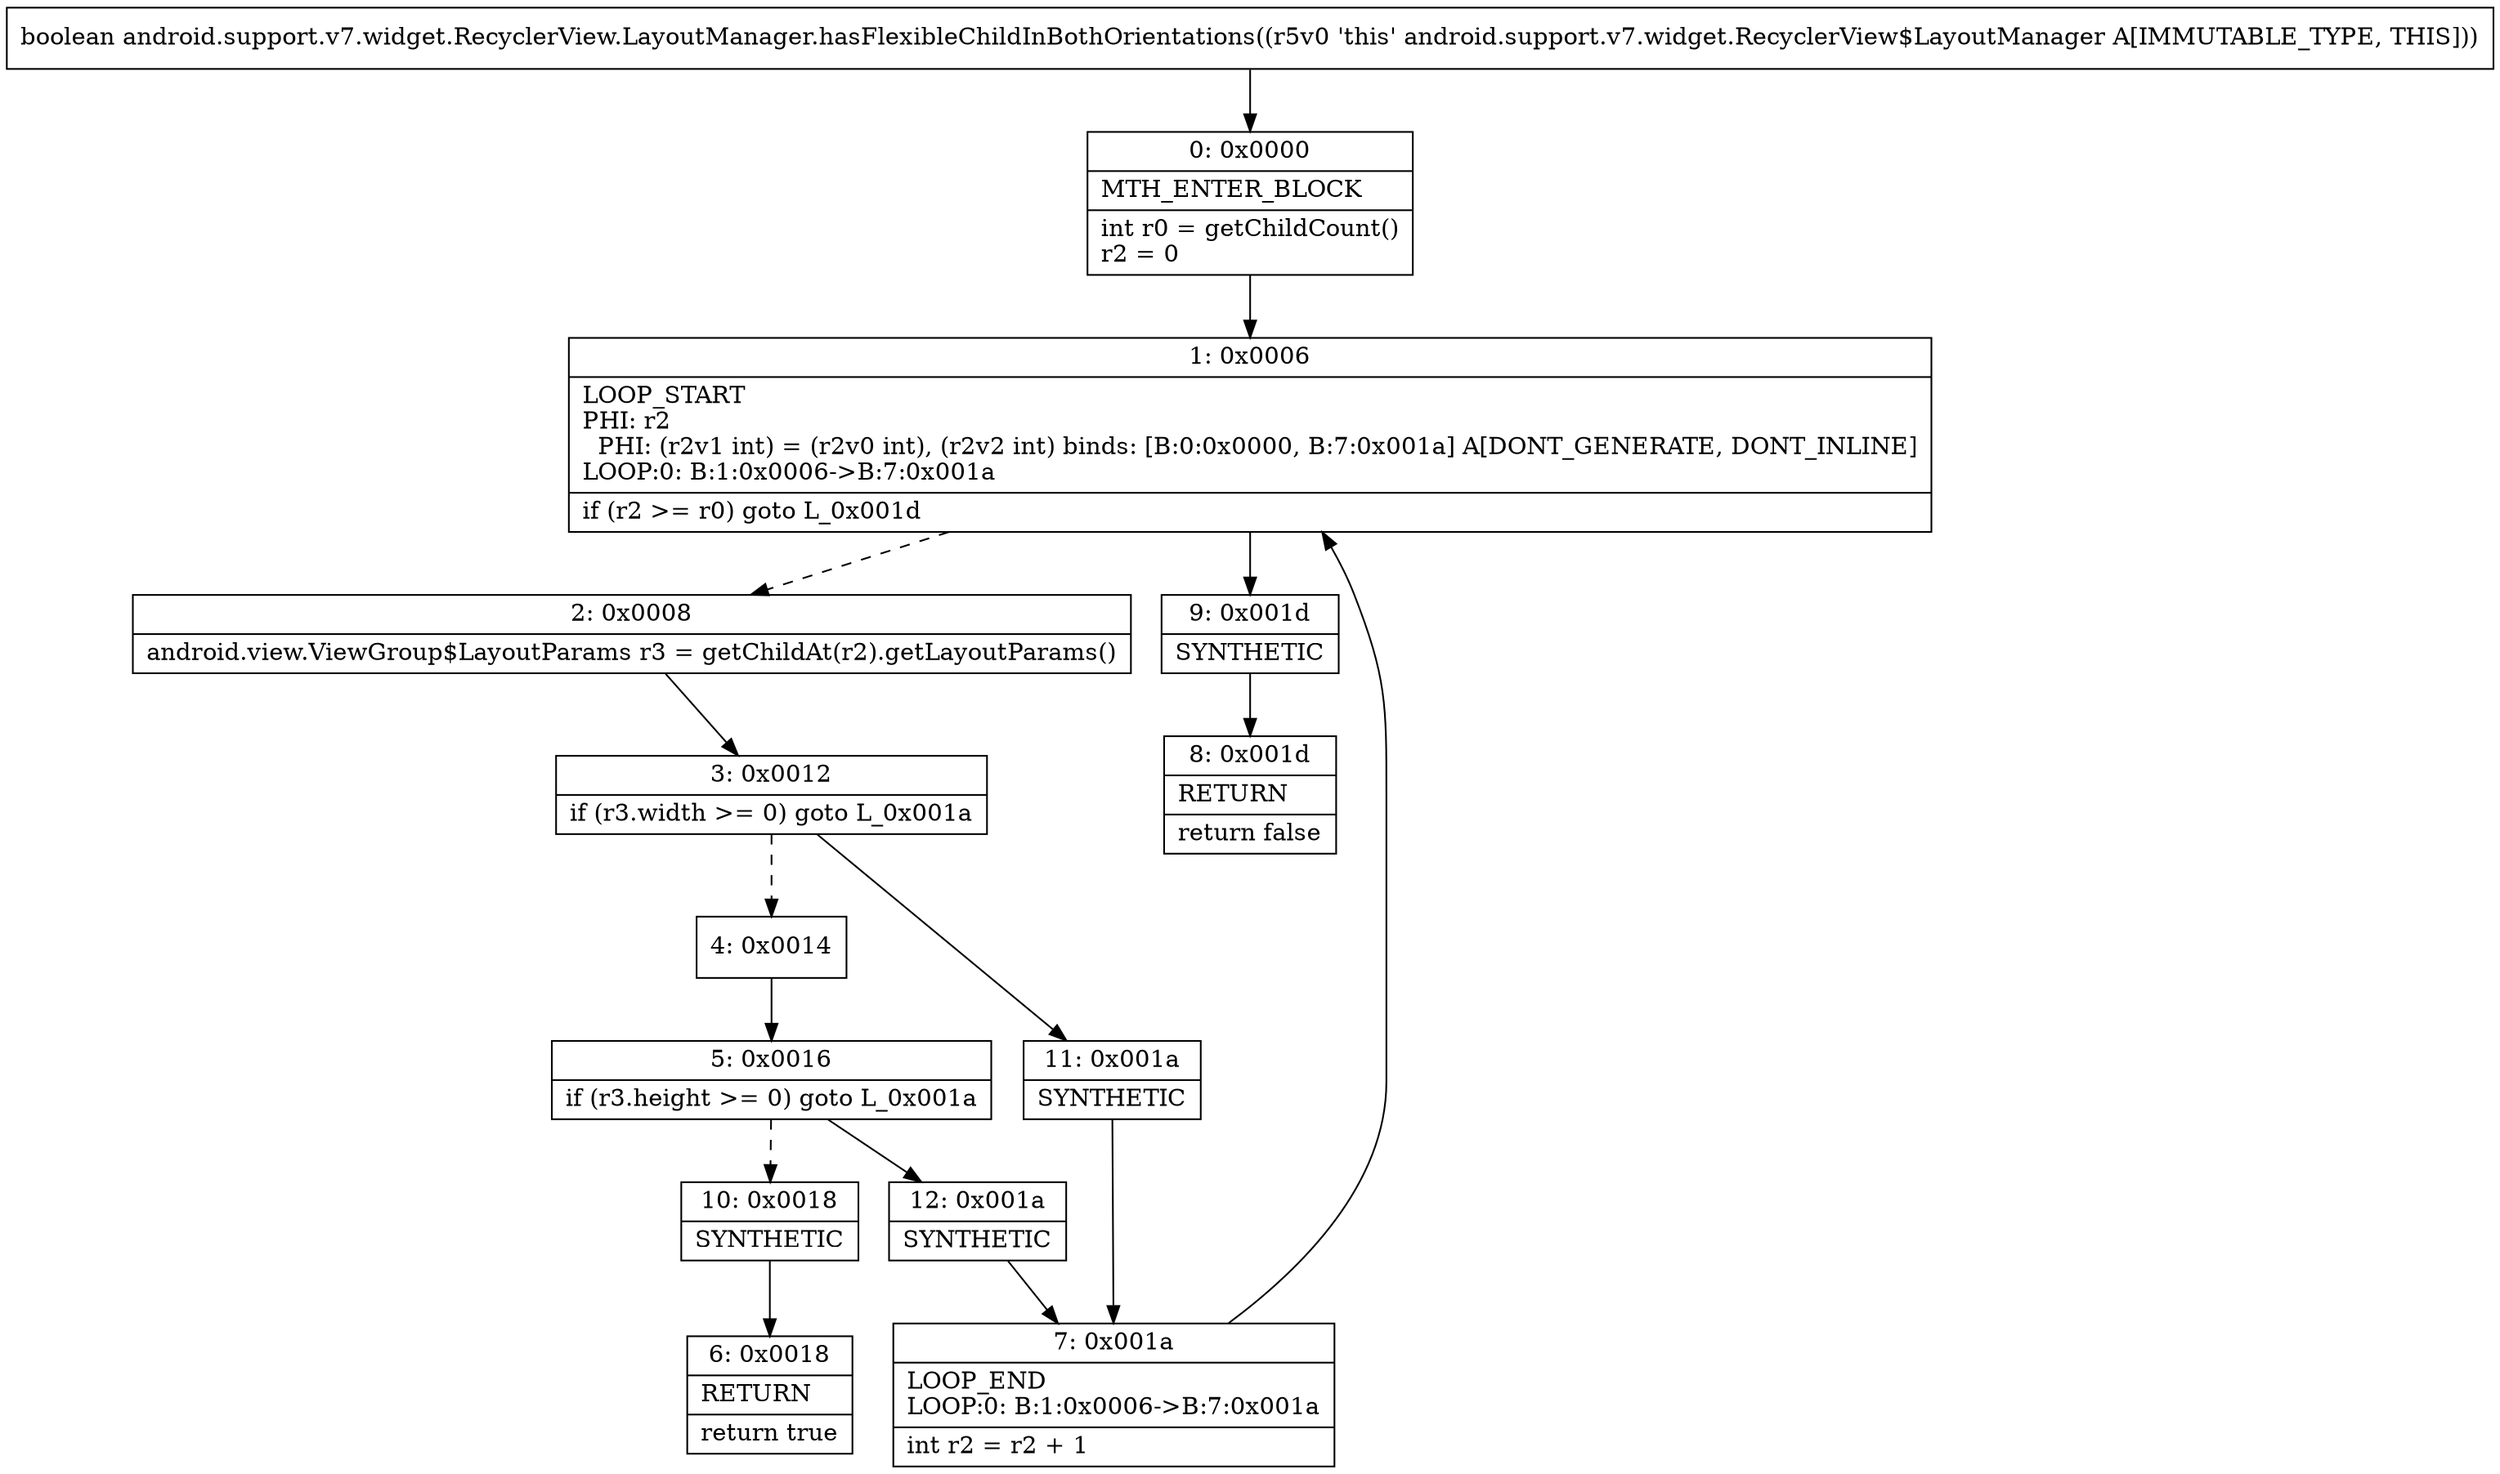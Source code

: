 digraph "CFG forandroid.support.v7.widget.RecyclerView.LayoutManager.hasFlexibleChildInBothOrientations()Z" {
Node_0 [shape=record,label="{0\:\ 0x0000|MTH_ENTER_BLOCK\l|int r0 = getChildCount()\lr2 = 0\l}"];
Node_1 [shape=record,label="{1\:\ 0x0006|LOOP_START\lPHI: r2 \l  PHI: (r2v1 int) = (r2v0 int), (r2v2 int) binds: [B:0:0x0000, B:7:0x001a] A[DONT_GENERATE, DONT_INLINE]\lLOOP:0: B:1:0x0006\-\>B:7:0x001a\l|if (r2 \>= r0) goto L_0x001d\l}"];
Node_2 [shape=record,label="{2\:\ 0x0008|android.view.ViewGroup$LayoutParams r3 = getChildAt(r2).getLayoutParams()\l}"];
Node_3 [shape=record,label="{3\:\ 0x0012|if (r3.width \>= 0) goto L_0x001a\l}"];
Node_4 [shape=record,label="{4\:\ 0x0014}"];
Node_5 [shape=record,label="{5\:\ 0x0016|if (r3.height \>= 0) goto L_0x001a\l}"];
Node_6 [shape=record,label="{6\:\ 0x0018|RETURN\l|return true\l}"];
Node_7 [shape=record,label="{7\:\ 0x001a|LOOP_END\lLOOP:0: B:1:0x0006\-\>B:7:0x001a\l|int r2 = r2 + 1\l}"];
Node_8 [shape=record,label="{8\:\ 0x001d|RETURN\l|return false\l}"];
Node_9 [shape=record,label="{9\:\ 0x001d|SYNTHETIC\l}"];
Node_10 [shape=record,label="{10\:\ 0x0018|SYNTHETIC\l}"];
Node_11 [shape=record,label="{11\:\ 0x001a|SYNTHETIC\l}"];
Node_12 [shape=record,label="{12\:\ 0x001a|SYNTHETIC\l}"];
MethodNode[shape=record,label="{boolean android.support.v7.widget.RecyclerView.LayoutManager.hasFlexibleChildInBothOrientations((r5v0 'this' android.support.v7.widget.RecyclerView$LayoutManager A[IMMUTABLE_TYPE, THIS])) }"];
MethodNode -> Node_0;
Node_0 -> Node_1;
Node_1 -> Node_2[style=dashed];
Node_1 -> Node_9;
Node_2 -> Node_3;
Node_3 -> Node_4[style=dashed];
Node_3 -> Node_11;
Node_4 -> Node_5;
Node_5 -> Node_10[style=dashed];
Node_5 -> Node_12;
Node_7 -> Node_1;
Node_9 -> Node_8;
Node_10 -> Node_6;
Node_11 -> Node_7;
Node_12 -> Node_7;
}

